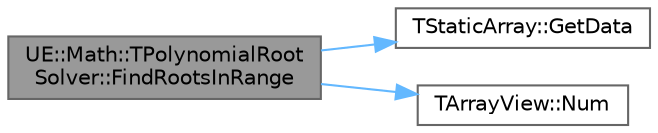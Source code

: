 digraph "UE::Math::TPolynomialRootSolver::FindRootsInRange"
{
 // INTERACTIVE_SVG=YES
 // LATEX_PDF_SIZE
  bgcolor="transparent";
  edge [fontname=Helvetica,fontsize=10,labelfontname=Helvetica,labelfontsize=10];
  node [fontname=Helvetica,fontsize=10,shape=box,height=0.2,width=0.4];
  rankdir="LR";
  Node1 [id="Node000001",label="UE::Math::TPolynomialRoot\lSolver::FindRootsInRange",height=0.2,width=0.4,color="gray40", fillcolor="grey60", style="filled", fontcolor="black",tooltip="Find roots within the specified open interval (RangeStart, RangeEnd) (i.e."];
  Node1 -> Node2 [id="edge1_Node000001_Node000002",color="steelblue1",style="solid",tooltip=" "];
  Node2 [id="Node000002",label="TStaticArray::GetData",height=0.2,width=0.4,color="grey40", fillcolor="white", style="filled",URL="$da/dad/classTStaticArray.html#a3b5b99ffd3245c632f63bee58510dc98",tooltip="A pointer to the first element of the array."];
  Node1 -> Node3 [id="edge2_Node000001_Node000003",color="steelblue1",style="solid",tooltip=" "];
  Node3 [id="Node000003",label="TArrayView::Num",height=0.2,width=0.4,color="grey40", fillcolor="white", style="filled",URL="$db/d13/classTArrayView.html#ae5b1658ae1312e54b0d669664cbf88ed",tooltip="Returns number of elements in array."];
}
